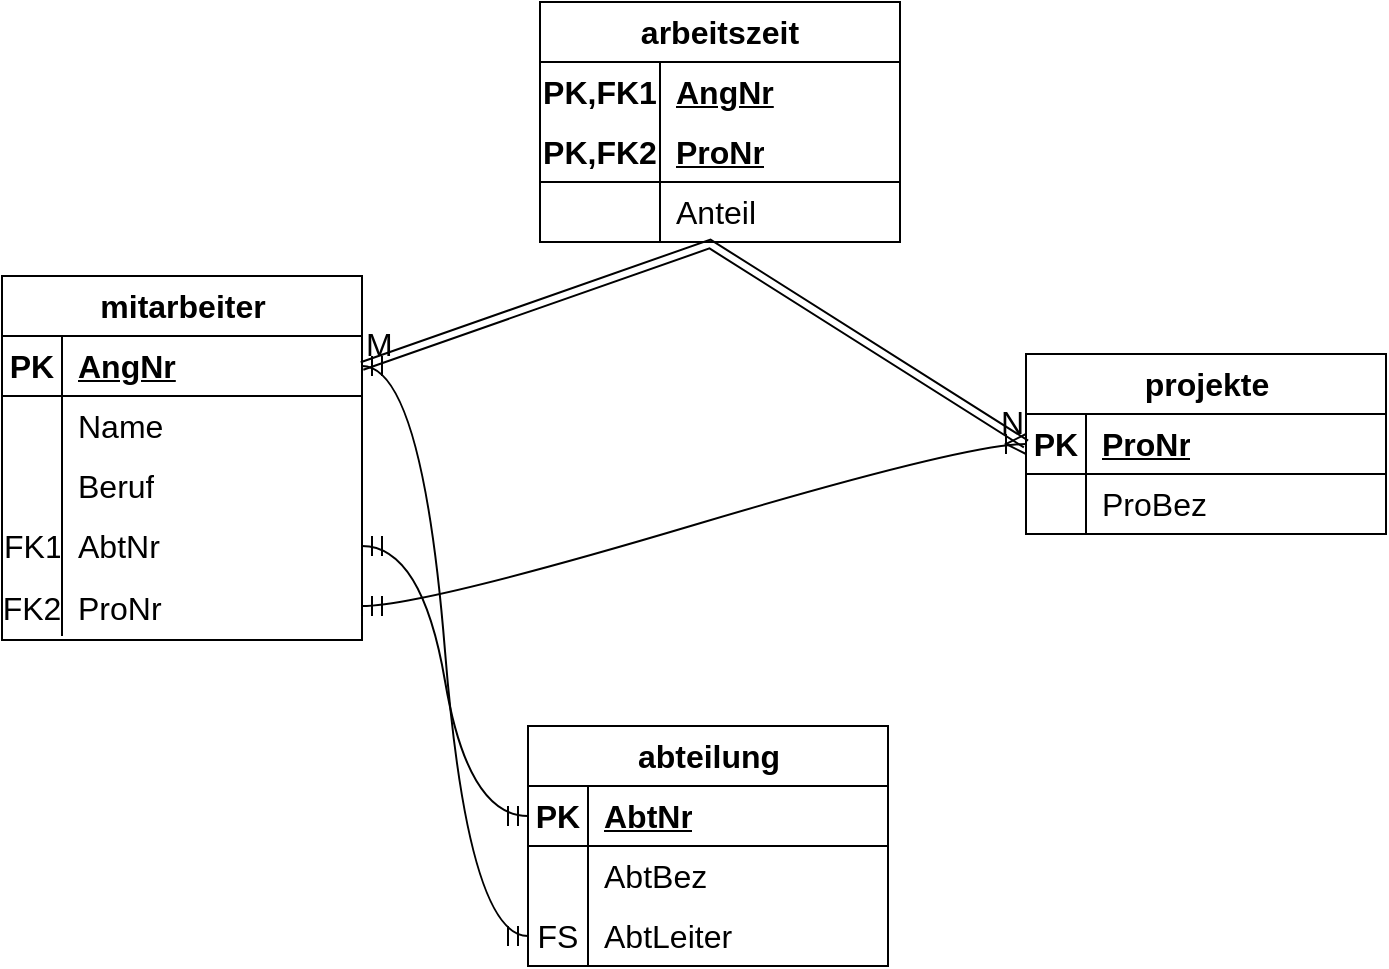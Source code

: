 <mxfile version="22.0.8" type="github">
  <diagram name="Seite-1" id="YgMGg8l8Onz_ZqbwtyxM">
    <mxGraphModel dx="638" dy="1280" grid="0" gridSize="10" guides="1" tooltips="1" connect="1" arrows="1" fold="1" page="0" pageScale="1" pageWidth="827" pageHeight="1169" math="0" shadow="0">
      <root>
        <mxCell id="0" />
        <mxCell id="1" parent="0" />
        <mxCell id="LxW0GZRWCv3HTzdDJhIV-1" value="mitarbeiter" style="shape=table;startSize=30;container=1;collapsible=1;childLayout=tableLayout;fixedRows=1;rowLines=0;fontStyle=1;align=center;resizeLast=1;html=1;fontSize=16;" vertex="1" parent="1">
          <mxGeometry x="1" y="44" width="180" height="182" as="geometry" />
        </mxCell>
        <mxCell id="LxW0GZRWCv3HTzdDJhIV-2" value="" style="shape=tableRow;horizontal=0;startSize=0;swimlaneHead=0;swimlaneBody=0;fillColor=none;collapsible=0;dropTarget=0;points=[[0,0.5],[1,0.5]];portConstraint=eastwest;top=0;left=0;right=0;bottom=1;fontSize=16;" vertex="1" parent="LxW0GZRWCv3HTzdDJhIV-1">
          <mxGeometry y="30" width="180" height="30" as="geometry" />
        </mxCell>
        <mxCell id="LxW0GZRWCv3HTzdDJhIV-3" value="PK" style="shape=partialRectangle;connectable=0;fillColor=none;top=0;left=0;bottom=0;right=0;fontStyle=1;overflow=hidden;whiteSpace=wrap;html=1;fontSize=16;" vertex="1" parent="LxW0GZRWCv3HTzdDJhIV-2">
          <mxGeometry width="30" height="30" as="geometry">
            <mxRectangle width="30" height="30" as="alternateBounds" />
          </mxGeometry>
        </mxCell>
        <mxCell id="LxW0GZRWCv3HTzdDJhIV-4" value="AngNr" style="shape=partialRectangle;connectable=0;fillColor=none;top=0;left=0;bottom=0;right=0;align=left;spacingLeft=6;fontStyle=5;overflow=hidden;whiteSpace=wrap;html=1;fontSize=16;" vertex="1" parent="LxW0GZRWCv3HTzdDJhIV-2">
          <mxGeometry x="30" width="150" height="30" as="geometry">
            <mxRectangle width="150" height="30" as="alternateBounds" />
          </mxGeometry>
        </mxCell>
        <mxCell id="LxW0GZRWCv3HTzdDJhIV-5" value="" style="shape=tableRow;horizontal=0;startSize=0;swimlaneHead=0;swimlaneBody=0;fillColor=none;collapsible=0;dropTarget=0;points=[[0,0.5],[1,0.5]];portConstraint=eastwest;top=0;left=0;right=0;bottom=0;fontSize=16;" vertex="1" parent="LxW0GZRWCv3HTzdDJhIV-1">
          <mxGeometry y="60" width="180" height="30" as="geometry" />
        </mxCell>
        <mxCell id="LxW0GZRWCv3HTzdDJhIV-6" value="" style="shape=partialRectangle;connectable=0;fillColor=none;top=0;left=0;bottom=0;right=0;editable=1;overflow=hidden;whiteSpace=wrap;html=1;fontSize=16;" vertex="1" parent="LxW0GZRWCv3HTzdDJhIV-5">
          <mxGeometry width="30" height="30" as="geometry">
            <mxRectangle width="30" height="30" as="alternateBounds" />
          </mxGeometry>
        </mxCell>
        <mxCell id="LxW0GZRWCv3HTzdDJhIV-7" value="Name" style="shape=partialRectangle;connectable=0;fillColor=none;top=0;left=0;bottom=0;right=0;align=left;spacingLeft=6;overflow=hidden;whiteSpace=wrap;html=1;fontSize=16;" vertex="1" parent="LxW0GZRWCv3HTzdDJhIV-5">
          <mxGeometry x="30" width="150" height="30" as="geometry">
            <mxRectangle width="150" height="30" as="alternateBounds" />
          </mxGeometry>
        </mxCell>
        <mxCell id="LxW0GZRWCv3HTzdDJhIV-8" value="" style="shape=tableRow;horizontal=0;startSize=0;swimlaneHead=0;swimlaneBody=0;fillColor=none;collapsible=0;dropTarget=0;points=[[0,0.5],[1,0.5]];portConstraint=eastwest;top=0;left=0;right=0;bottom=0;fontSize=16;" vertex="1" parent="LxW0GZRWCv3HTzdDJhIV-1">
          <mxGeometry y="90" width="180" height="30" as="geometry" />
        </mxCell>
        <mxCell id="LxW0GZRWCv3HTzdDJhIV-9" value="" style="shape=partialRectangle;connectable=0;fillColor=none;top=0;left=0;bottom=0;right=0;editable=1;overflow=hidden;whiteSpace=wrap;html=1;fontSize=16;" vertex="1" parent="LxW0GZRWCv3HTzdDJhIV-8">
          <mxGeometry width="30" height="30" as="geometry">
            <mxRectangle width="30" height="30" as="alternateBounds" />
          </mxGeometry>
        </mxCell>
        <mxCell id="LxW0GZRWCv3HTzdDJhIV-10" value="Beruf" style="shape=partialRectangle;connectable=0;fillColor=none;top=0;left=0;bottom=0;right=0;align=left;spacingLeft=6;overflow=hidden;whiteSpace=wrap;html=1;fontSize=16;" vertex="1" parent="LxW0GZRWCv3HTzdDJhIV-8">
          <mxGeometry x="30" width="150" height="30" as="geometry">
            <mxRectangle width="150" height="30" as="alternateBounds" />
          </mxGeometry>
        </mxCell>
        <mxCell id="LxW0GZRWCv3HTzdDJhIV-11" value="" style="shape=tableRow;horizontal=0;startSize=0;swimlaneHead=0;swimlaneBody=0;fillColor=none;collapsible=0;dropTarget=0;points=[[0,0.5],[1,0.5]];portConstraint=eastwest;top=0;left=0;right=0;bottom=0;fontSize=16;" vertex="1" parent="LxW0GZRWCv3HTzdDJhIV-1">
          <mxGeometry y="120" width="180" height="30" as="geometry" />
        </mxCell>
        <mxCell id="LxW0GZRWCv3HTzdDJhIV-12" value="FK1" style="shape=partialRectangle;connectable=0;fillColor=none;top=0;left=0;bottom=0;right=0;editable=1;overflow=hidden;whiteSpace=wrap;html=1;fontSize=16;" vertex="1" parent="LxW0GZRWCv3HTzdDJhIV-11">
          <mxGeometry width="30" height="30" as="geometry">
            <mxRectangle width="30" height="30" as="alternateBounds" />
          </mxGeometry>
        </mxCell>
        <mxCell id="LxW0GZRWCv3HTzdDJhIV-13" value="AbtNr" style="shape=partialRectangle;connectable=0;fillColor=none;top=0;left=0;bottom=0;right=0;align=left;spacingLeft=6;overflow=hidden;whiteSpace=wrap;html=1;fontSize=16;" vertex="1" parent="LxW0GZRWCv3HTzdDJhIV-11">
          <mxGeometry x="30" width="150" height="30" as="geometry">
            <mxRectangle width="150" height="30" as="alternateBounds" />
          </mxGeometry>
        </mxCell>
        <mxCell id="LxW0GZRWCv3HTzdDJhIV-60" value="" style="shape=tableRow;horizontal=0;startSize=0;swimlaneHead=0;swimlaneBody=0;fillColor=none;collapsible=0;dropTarget=0;points=[[0,0.5],[1,0.5]];portConstraint=eastwest;top=0;left=0;right=0;bottom=0;fontSize=16;" vertex="1" parent="LxW0GZRWCv3HTzdDJhIV-1">
          <mxGeometry y="150" width="180" height="30" as="geometry" />
        </mxCell>
        <mxCell id="LxW0GZRWCv3HTzdDJhIV-61" value="FK2" style="shape=partialRectangle;connectable=0;fillColor=none;top=0;left=0;bottom=0;right=0;editable=1;overflow=hidden;fontSize=16;" vertex="1" parent="LxW0GZRWCv3HTzdDJhIV-60">
          <mxGeometry width="30" height="30" as="geometry">
            <mxRectangle width="30" height="30" as="alternateBounds" />
          </mxGeometry>
        </mxCell>
        <mxCell id="LxW0GZRWCv3HTzdDJhIV-62" value="ProNr" style="shape=partialRectangle;connectable=0;fillColor=none;top=0;left=0;bottom=0;right=0;align=left;spacingLeft=6;overflow=hidden;fontSize=16;" vertex="1" parent="LxW0GZRWCv3HTzdDJhIV-60">
          <mxGeometry x="30" width="150" height="30" as="geometry">
            <mxRectangle width="150" height="30" as="alternateBounds" />
          </mxGeometry>
        </mxCell>
        <mxCell id="LxW0GZRWCv3HTzdDJhIV-76" value="abteilung" style="shape=table;startSize=30;container=1;collapsible=1;childLayout=tableLayout;fixedRows=1;rowLines=0;fontStyle=1;align=center;resizeLast=1;html=1;fontSize=16;" vertex="1" parent="1">
          <mxGeometry x="264" y="269" width="180" height="120" as="geometry" />
        </mxCell>
        <mxCell id="LxW0GZRWCv3HTzdDJhIV-77" value="" style="shape=tableRow;horizontal=0;startSize=0;swimlaneHead=0;swimlaneBody=0;fillColor=none;collapsible=0;dropTarget=0;points=[[0,0.5],[1,0.5]];portConstraint=eastwest;top=0;left=0;right=0;bottom=1;fontSize=16;" vertex="1" parent="LxW0GZRWCv3HTzdDJhIV-76">
          <mxGeometry y="30" width="180" height="30" as="geometry" />
        </mxCell>
        <mxCell id="LxW0GZRWCv3HTzdDJhIV-78" value="PK" style="shape=partialRectangle;connectable=0;fillColor=none;top=0;left=0;bottom=0;right=0;fontStyle=1;overflow=hidden;whiteSpace=wrap;html=1;fontSize=16;" vertex="1" parent="LxW0GZRWCv3HTzdDJhIV-77">
          <mxGeometry width="30" height="30" as="geometry">
            <mxRectangle width="30" height="30" as="alternateBounds" />
          </mxGeometry>
        </mxCell>
        <mxCell id="LxW0GZRWCv3HTzdDJhIV-79" value="AbtNr" style="shape=partialRectangle;connectable=0;fillColor=none;top=0;left=0;bottom=0;right=0;align=left;spacingLeft=6;fontStyle=5;overflow=hidden;whiteSpace=wrap;html=1;fontSize=16;" vertex="1" parent="LxW0GZRWCv3HTzdDJhIV-77">
          <mxGeometry x="30" width="150" height="30" as="geometry">
            <mxRectangle width="150" height="30" as="alternateBounds" />
          </mxGeometry>
        </mxCell>
        <mxCell id="LxW0GZRWCv3HTzdDJhIV-80" value="" style="shape=tableRow;horizontal=0;startSize=0;swimlaneHead=0;swimlaneBody=0;fillColor=none;collapsible=0;dropTarget=0;points=[[0,0.5],[1,0.5]];portConstraint=eastwest;top=0;left=0;right=0;bottom=0;fontSize=16;" vertex="1" parent="LxW0GZRWCv3HTzdDJhIV-76">
          <mxGeometry y="60" width="180" height="30" as="geometry" />
        </mxCell>
        <mxCell id="LxW0GZRWCv3HTzdDJhIV-81" value="" style="shape=partialRectangle;connectable=0;fillColor=none;top=0;left=0;bottom=0;right=0;editable=1;overflow=hidden;whiteSpace=wrap;html=1;fontSize=16;" vertex="1" parent="LxW0GZRWCv3HTzdDJhIV-80">
          <mxGeometry width="30" height="30" as="geometry">
            <mxRectangle width="30" height="30" as="alternateBounds" />
          </mxGeometry>
        </mxCell>
        <mxCell id="LxW0GZRWCv3HTzdDJhIV-82" value="AbtBez" style="shape=partialRectangle;connectable=0;fillColor=none;top=0;left=0;bottom=0;right=0;align=left;spacingLeft=6;overflow=hidden;whiteSpace=wrap;html=1;fontSize=16;" vertex="1" parent="LxW0GZRWCv3HTzdDJhIV-80">
          <mxGeometry x="30" width="150" height="30" as="geometry">
            <mxRectangle width="150" height="30" as="alternateBounds" />
          </mxGeometry>
        </mxCell>
        <mxCell id="LxW0GZRWCv3HTzdDJhIV-83" value="" style="shape=tableRow;horizontal=0;startSize=0;swimlaneHead=0;swimlaneBody=0;fillColor=none;collapsible=0;dropTarget=0;points=[[0,0.5],[1,0.5]];portConstraint=eastwest;top=0;left=0;right=0;bottom=0;fontSize=16;" vertex="1" parent="LxW0GZRWCv3HTzdDJhIV-76">
          <mxGeometry y="90" width="180" height="30" as="geometry" />
        </mxCell>
        <mxCell id="LxW0GZRWCv3HTzdDJhIV-84" value="FS" style="shape=partialRectangle;connectable=0;fillColor=none;top=0;left=0;bottom=0;right=0;editable=1;overflow=hidden;whiteSpace=wrap;html=1;fontSize=16;" vertex="1" parent="LxW0GZRWCv3HTzdDJhIV-83">
          <mxGeometry width="30" height="30" as="geometry">
            <mxRectangle width="30" height="30" as="alternateBounds" />
          </mxGeometry>
        </mxCell>
        <mxCell id="LxW0GZRWCv3HTzdDJhIV-85" value="AbtLeiter" style="shape=partialRectangle;connectable=0;fillColor=none;top=0;left=0;bottom=0;right=0;align=left;spacingLeft=6;overflow=hidden;whiteSpace=wrap;html=1;fontSize=16;" vertex="1" parent="LxW0GZRWCv3HTzdDJhIV-83">
          <mxGeometry x="30" width="150" height="30" as="geometry">
            <mxRectangle width="150" height="30" as="alternateBounds" />
          </mxGeometry>
        </mxCell>
        <mxCell id="LxW0GZRWCv3HTzdDJhIV-106" value="projekte" style="shape=table;startSize=30;container=1;collapsible=1;childLayout=tableLayout;fixedRows=1;rowLines=0;fontStyle=1;align=center;resizeLast=1;html=1;fontSize=16;" vertex="1" parent="1">
          <mxGeometry x="513" y="83" width="180" height="90" as="geometry" />
        </mxCell>
        <mxCell id="LxW0GZRWCv3HTzdDJhIV-107" value="" style="shape=tableRow;horizontal=0;startSize=0;swimlaneHead=0;swimlaneBody=0;fillColor=none;collapsible=0;dropTarget=0;points=[[0,0.5],[1,0.5]];portConstraint=eastwest;top=0;left=0;right=0;bottom=1;fontSize=16;" vertex="1" parent="LxW0GZRWCv3HTzdDJhIV-106">
          <mxGeometry y="30" width="180" height="30" as="geometry" />
        </mxCell>
        <mxCell id="LxW0GZRWCv3HTzdDJhIV-108" value="PK" style="shape=partialRectangle;connectable=0;fillColor=none;top=0;left=0;bottom=0;right=0;fontStyle=1;overflow=hidden;whiteSpace=wrap;html=1;fontSize=16;" vertex="1" parent="LxW0GZRWCv3HTzdDJhIV-107">
          <mxGeometry width="30" height="30" as="geometry">
            <mxRectangle width="30" height="30" as="alternateBounds" />
          </mxGeometry>
        </mxCell>
        <mxCell id="LxW0GZRWCv3HTzdDJhIV-109" value="ProNr" style="shape=partialRectangle;connectable=0;fillColor=none;top=0;left=0;bottom=0;right=0;align=left;spacingLeft=6;fontStyle=5;overflow=hidden;whiteSpace=wrap;html=1;fontSize=16;" vertex="1" parent="LxW0GZRWCv3HTzdDJhIV-107">
          <mxGeometry x="30" width="150" height="30" as="geometry">
            <mxRectangle width="150" height="30" as="alternateBounds" />
          </mxGeometry>
        </mxCell>
        <mxCell id="LxW0GZRWCv3HTzdDJhIV-110" value="" style="shape=tableRow;horizontal=0;startSize=0;swimlaneHead=0;swimlaneBody=0;fillColor=none;collapsible=0;dropTarget=0;points=[[0,0.5],[1,0.5]];portConstraint=eastwest;top=0;left=0;right=0;bottom=0;fontSize=16;" vertex="1" parent="LxW0GZRWCv3HTzdDJhIV-106">
          <mxGeometry y="60" width="180" height="30" as="geometry" />
        </mxCell>
        <mxCell id="LxW0GZRWCv3HTzdDJhIV-111" value="" style="shape=partialRectangle;connectable=0;fillColor=none;top=0;left=0;bottom=0;right=0;editable=1;overflow=hidden;whiteSpace=wrap;html=1;fontSize=16;" vertex="1" parent="LxW0GZRWCv3HTzdDJhIV-110">
          <mxGeometry width="30" height="30" as="geometry">
            <mxRectangle width="30" height="30" as="alternateBounds" />
          </mxGeometry>
        </mxCell>
        <mxCell id="LxW0GZRWCv3HTzdDJhIV-112" value="ProBez" style="shape=partialRectangle;connectable=0;fillColor=none;top=0;left=0;bottom=0;right=0;align=left;spacingLeft=6;overflow=hidden;whiteSpace=wrap;html=1;fontSize=16;" vertex="1" parent="LxW0GZRWCv3HTzdDJhIV-110">
          <mxGeometry x="30" width="150" height="30" as="geometry">
            <mxRectangle width="150" height="30" as="alternateBounds" />
          </mxGeometry>
        </mxCell>
        <mxCell id="LxW0GZRWCv3HTzdDJhIV-145" value="arbeitszeit" style="shape=table;startSize=30;container=1;collapsible=1;childLayout=tableLayout;fixedRows=1;rowLines=0;fontStyle=1;align=center;resizeLast=1;html=1;whiteSpace=wrap;fontSize=16;" vertex="1" parent="1">
          <mxGeometry x="270" y="-93" width="180" height="120" as="geometry" />
        </mxCell>
        <mxCell id="LxW0GZRWCv3HTzdDJhIV-146" value="" style="shape=tableRow;horizontal=0;startSize=0;swimlaneHead=0;swimlaneBody=0;fillColor=none;collapsible=0;dropTarget=0;points=[[0,0.5],[1,0.5]];portConstraint=eastwest;top=0;left=0;right=0;bottom=0;html=1;fontSize=16;" vertex="1" parent="LxW0GZRWCv3HTzdDJhIV-145">
          <mxGeometry y="30" width="180" height="30" as="geometry" />
        </mxCell>
        <mxCell id="LxW0GZRWCv3HTzdDJhIV-147" value="PK,FK1" style="shape=partialRectangle;connectable=0;fillColor=none;top=0;left=0;bottom=0;right=0;fontStyle=1;overflow=hidden;html=1;whiteSpace=wrap;fontSize=16;" vertex="1" parent="LxW0GZRWCv3HTzdDJhIV-146">
          <mxGeometry width="60" height="30" as="geometry">
            <mxRectangle width="60" height="30" as="alternateBounds" />
          </mxGeometry>
        </mxCell>
        <mxCell id="LxW0GZRWCv3HTzdDJhIV-148" value="AngNr" style="shape=partialRectangle;connectable=0;fillColor=none;top=0;left=0;bottom=0;right=0;align=left;spacingLeft=6;fontStyle=5;overflow=hidden;html=1;whiteSpace=wrap;fontSize=16;" vertex="1" parent="LxW0GZRWCv3HTzdDJhIV-146">
          <mxGeometry x="60" width="120" height="30" as="geometry">
            <mxRectangle width="120" height="30" as="alternateBounds" />
          </mxGeometry>
        </mxCell>
        <mxCell id="LxW0GZRWCv3HTzdDJhIV-149" value="" style="shape=tableRow;horizontal=0;startSize=0;swimlaneHead=0;swimlaneBody=0;fillColor=none;collapsible=0;dropTarget=0;points=[[0,0.5],[1,0.5]];portConstraint=eastwest;top=0;left=0;right=0;bottom=1;html=1;fontSize=16;" vertex="1" parent="LxW0GZRWCv3HTzdDJhIV-145">
          <mxGeometry y="60" width="180" height="30" as="geometry" />
        </mxCell>
        <mxCell id="LxW0GZRWCv3HTzdDJhIV-150" value="PK,FK2" style="shape=partialRectangle;connectable=0;fillColor=none;top=0;left=0;bottom=0;right=0;fontStyle=1;overflow=hidden;html=1;whiteSpace=wrap;fontSize=16;" vertex="1" parent="LxW0GZRWCv3HTzdDJhIV-149">
          <mxGeometry width="60" height="30" as="geometry">
            <mxRectangle width="60" height="30" as="alternateBounds" />
          </mxGeometry>
        </mxCell>
        <mxCell id="LxW0GZRWCv3HTzdDJhIV-151" value="ProNr" style="shape=partialRectangle;connectable=0;fillColor=none;top=0;left=0;bottom=0;right=0;align=left;spacingLeft=6;fontStyle=5;overflow=hidden;html=1;whiteSpace=wrap;fontSize=16;" vertex="1" parent="LxW0GZRWCv3HTzdDJhIV-149">
          <mxGeometry x="60" width="120" height="30" as="geometry">
            <mxRectangle width="120" height="30" as="alternateBounds" />
          </mxGeometry>
        </mxCell>
        <mxCell id="LxW0GZRWCv3HTzdDJhIV-152" value="" style="shape=tableRow;horizontal=0;startSize=0;swimlaneHead=0;swimlaneBody=0;fillColor=none;collapsible=0;dropTarget=0;points=[[0,0.5],[1,0.5]];portConstraint=eastwest;top=0;left=0;right=0;bottom=0;html=1;fontSize=16;" vertex="1" parent="LxW0GZRWCv3HTzdDJhIV-145">
          <mxGeometry y="90" width="180" height="30" as="geometry" />
        </mxCell>
        <mxCell id="LxW0GZRWCv3HTzdDJhIV-153" value="" style="shape=partialRectangle;connectable=0;fillColor=none;top=0;left=0;bottom=0;right=0;editable=1;overflow=hidden;html=1;whiteSpace=wrap;fontSize=16;" vertex="1" parent="LxW0GZRWCv3HTzdDJhIV-152">
          <mxGeometry width="60" height="30" as="geometry">
            <mxRectangle width="60" height="30" as="alternateBounds" />
          </mxGeometry>
        </mxCell>
        <mxCell id="LxW0GZRWCv3HTzdDJhIV-154" value="Anteil" style="shape=partialRectangle;connectable=0;fillColor=none;top=0;left=0;bottom=0;right=0;align=left;spacingLeft=6;overflow=hidden;html=1;whiteSpace=wrap;fontSize=16;" vertex="1" parent="LxW0GZRWCv3HTzdDJhIV-152">
          <mxGeometry x="60" width="120" height="30" as="geometry">
            <mxRectangle width="120" height="30" as="alternateBounds" />
          </mxGeometry>
        </mxCell>
        <mxCell id="LxW0GZRWCv3HTzdDJhIV-158" value="" style="edgeStyle=entityRelationEdgeStyle;fontSize=12;html=1;endArrow=ERmandOne;startArrow=ERmandOne;rounded=0;startSize=8;endSize=8;curved=1;exitX=1;exitY=0.5;exitDx=0;exitDy=0;entryX=0;entryY=0.5;entryDx=0;entryDy=0;" edge="1" parent="1" source="LxW0GZRWCv3HTzdDJhIV-2" target="LxW0GZRWCv3HTzdDJhIV-83">
          <mxGeometry width="100" height="100" relative="1" as="geometry">
            <mxPoint x="266" y="296" as="sourcePoint" />
            <mxPoint x="366" y="196" as="targetPoint" />
          </mxGeometry>
        </mxCell>
        <mxCell id="LxW0GZRWCv3HTzdDJhIV-159" value="" style="edgeStyle=entityRelationEdgeStyle;fontSize=12;html=1;endArrow=ERmandOne;startArrow=ERmandOne;rounded=0;startSize=8;endSize=8;curved=1;exitX=1;exitY=0.5;exitDx=0;exitDy=0;entryX=0;entryY=0.5;entryDx=0;entryDy=0;" edge="1" parent="1" source="LxW0GZRWCv3HTzdDJhIV-11" target="LxW0GZRWCv3HTzdDJhIV-77">
          <mxGeometry width="100" height="100" relative="1" as="geometry">
            <mxPoint x="266" y="296" as="sourcePoint" />
            <mxPoint x="366" y="196" as="targetPoint" />
          </mxGeometry>
        </mxCell>
        <mxCell id="LxW0GZRWCv3HTzdDJhIV-160" value="" style="edgeStyle=entityRelationEdgeStyle;fontSize=12;html=1;endArrow=ERoneToMany;startArrow=ERmandOne;rounded=0;startSize=8;endSize=8;curved=1;entryX=0;entryY=0.5;entryDx=0;entryDy=0;exitX=1;exitY=0.5;exitDx=0;exitDy=0;" edge="1" parent="1" source="LxW0GZRWCv3HTzdDJhIV-60" target="LxW0GZRWCv3HTzdDJhIV-107">
          <mxGeometry width="100" height="100" relative="1" as="geometry">
            <mxPoint x="195" y="230" as="sourcePoint" />
            <mxPoint x="488" y="165" as="targetPoint" />
            <Array as="points">
              <mxPoint x="256" y="223" />
              <mxPoint x="471" y="219" />
              <mxPoint x="382" y="193" />
              <mxPoint x="412" y="216" />
              <mxPoint x="466" y="224" />
            </Array>
          </mxGeometry>
        </mxCell>
        <mxCell id="LxW0GZRWCv3HTzdDJhIV-163" value="" style="shape=link;html=1;rounded=0;fontSize=12;startSize=8;endSize=8;curved=1;exitX=1;exitY=0.5;exitDx=0;exitDy=0;entryX=0;entryY=0.5;entryDx=0;entryDy=0;" edge="1" parent="1" source="LxW0GZRWCv3HTzdDJhIV-2" target="LxW0GZRWCv3HTzdDJhIV-107">
          <mxGeometry relative="1" as="geometry">
            <mxPoint x="341" y="244" as="sourcePoint" />
            <mxPoint x="501" y="244" as="targetPoint" />
            <Array as="points">
              <mxPoint x="355" y="28" />
            </Array>
          </mxGeometry>
        </mxCell>
        <mxCell id="LxW0GZRWCv3HTzdDJhIV-164" value="M" style="resizable=0;html=1;whiteSpace=wrap;align=left;verticalAlign=bottom;fontSize=16;" connectable="0" vertex="1" parent="LxW0GZRWCv3HTzdDJhIV-163">
          <mxGeometry x="-1" relative="1" as="geometry" />
        </mxCell>
        <mxCell id="LxW0GZRWCv3HTzdDJhIV-165" value="N" style="resizable=0;html=1;whiteSpace=wrap;align=right;verticalAlign=bottom;fontSize=16;" connectable="0" vertex="1" parent="LxW0GZRWCv3HTzdDJhIV-163">
          <mxGeometry x="1" relative="1" as="geometry" />
        </mxCell>
      </root>
    </mxGraphModel>
  </diagram>
</mxfile>
